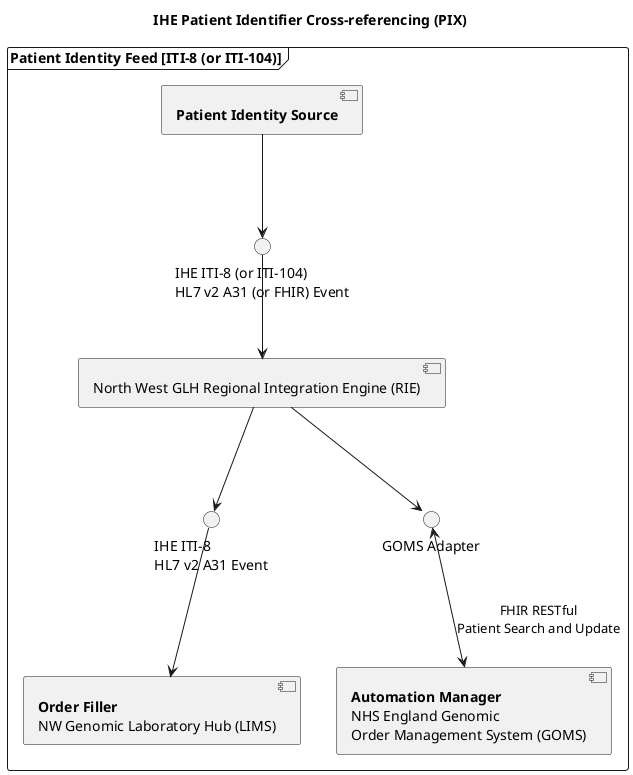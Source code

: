 @startuml

title "IHE Patient Identifier Cross-referencing (PIX)"

frame "Patient Identity Feed [ITI-8 (or ITI-104)]" as PIX {

  component "**Order Filler**\nNW Genomic Laboratory Hub (LIMS)" as LIMS
  component "**Patient Identity Source**" as EPR
  component "North West GLH Regional Integration Engine (RIE)" as TIE
  component "**Automation Manager**\nNHS England Genomic\nOrder Management System (GOMS)" as GOMS

 interface "IHE ITI-8 (or ITI-104)\nHL7 v2 A31 (or FHIR) Event" as HL7_ORM1

 interface "IHE ITI-8\nHL7 v2 A31 Event" as HL7_ORM2
 interface "GOMS Adapter" as REST

  TIE -d-> REST
  REST <-d-> GOMS : FHIR RESTful\nPatient Search and Update
  EPR -d-> HL7_ORM1
  HL7_ORM1 -d-> TIE
  TIE -d-> HL7_ORM2
}

HL7_ORM2 -d-> LIMS

@enduml
